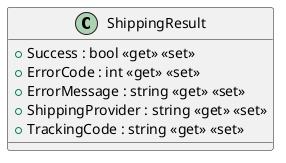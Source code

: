 @startuml
class ShippingResult {
    + Success : bool <<get>> <<set>>
    + ErrorCode : int <<get>> <<set>>
    + ErrorMessage : string <<get>> <<set>>
    + ShippingProvider : string <<get>> <<set>>
    + TrackingCode : string <<get>> <<set>>
}
@enduml
